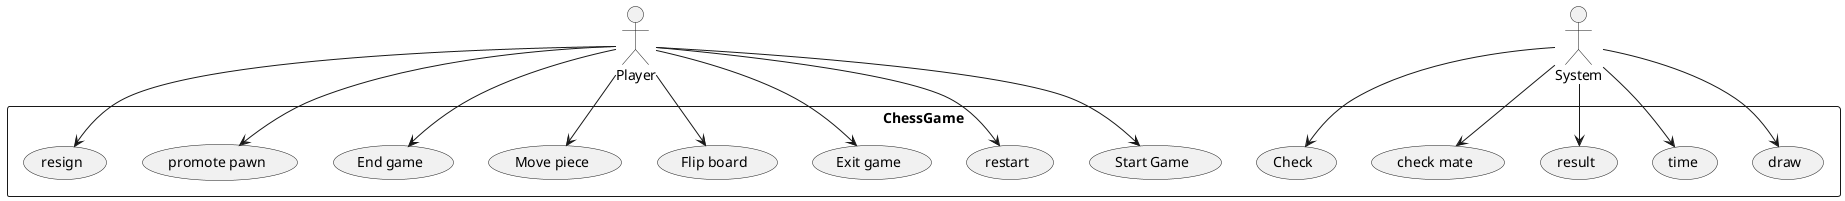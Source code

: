 @startuml chessGame
actor "Player" as player
actor "System" as system

rectangle ChessGame {
    ' player
    usecase "Start Game" as startGame
    usecase "restart" as restart
    usecase "Exit game" as exitGame
    usecase "Flip board" as flipBoard
    usecase "Move piece" as movePiece
    usecase "End game" as endGame
    usecase "promote pawn" as PromotePawn
    usecase "check mate" as checkMate
    usecase "resign" as resign
    usecase "Check" as check

    ' system 
    usecase "draw" as draw
    usecase "time" as time
    usecase "result" as result
}

player --> startGame
player --> restart
player --> exitGame
player --> flipBoard
player --> movePiece
player --> endGame
player --> PromotePawn
player --> resign

system --> draw
system --> time
system --> result
system --> check
system --> checkMate


@enduml